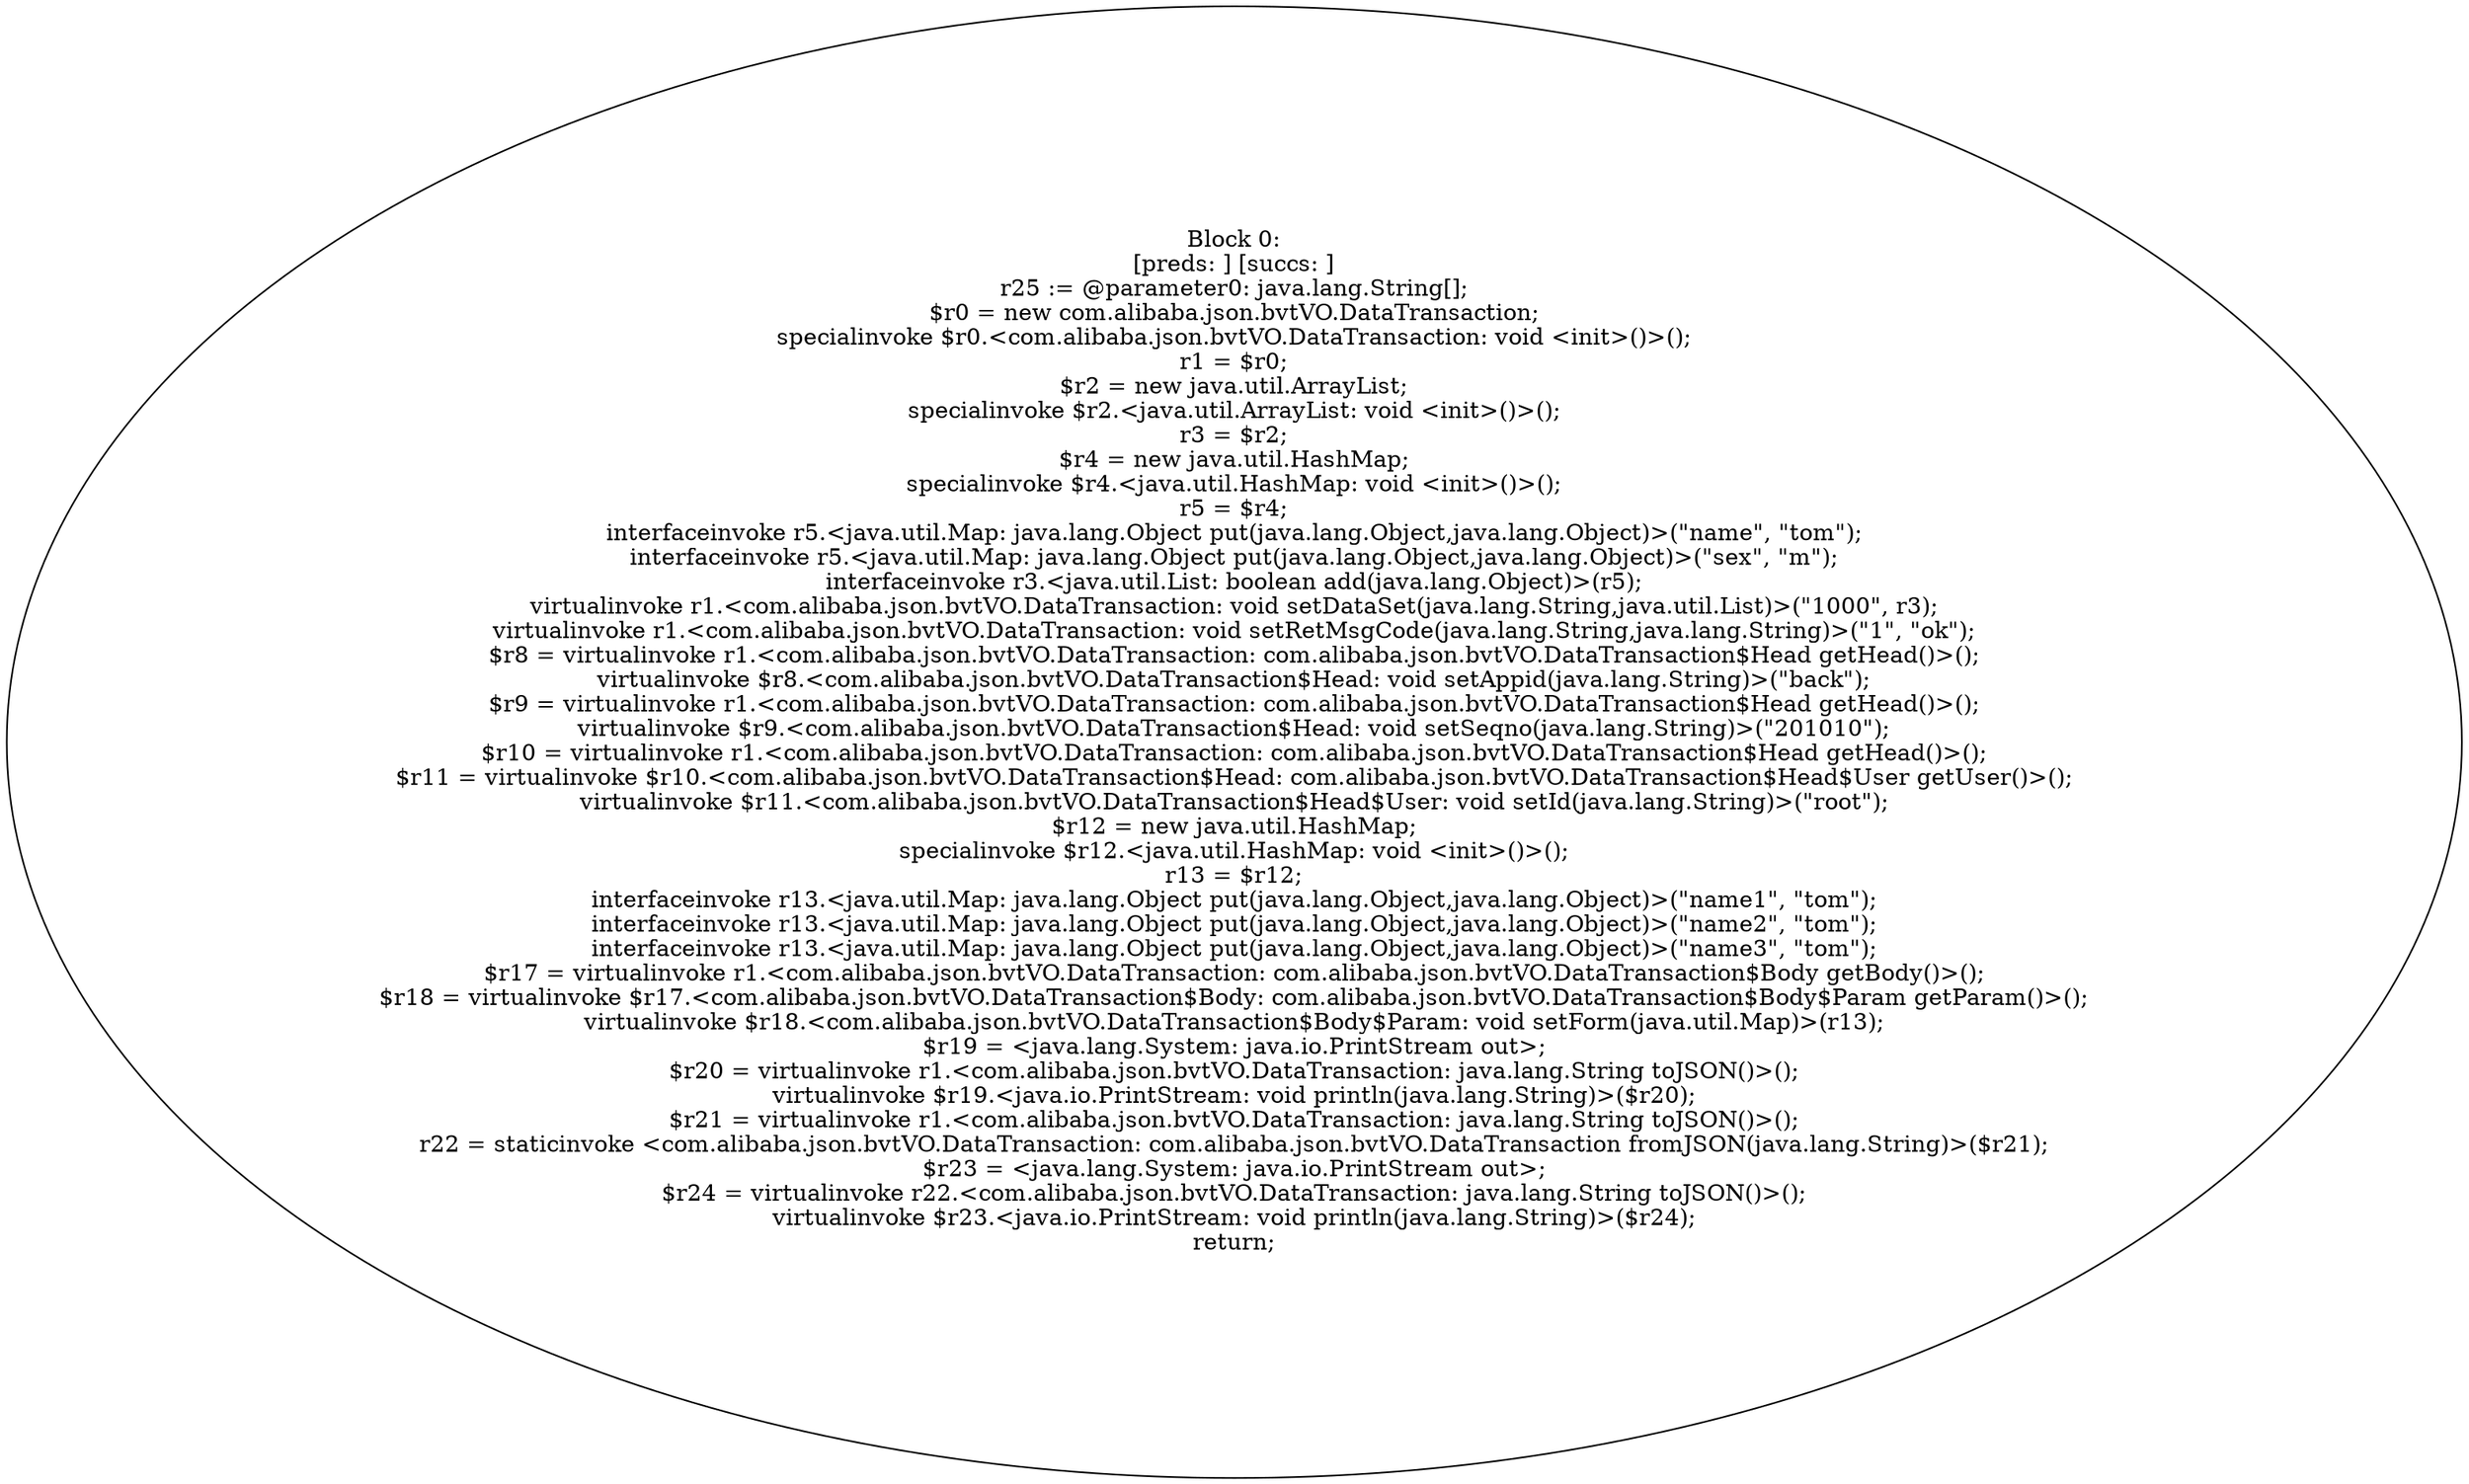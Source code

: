 digraph "unitGraph" {
    "Block 0:
[preds: ] [succs: ]
r25 := @parameter0: java.lang.String[];
$r0 = new com.alibaba.json.bvtVO.DataTransaction;
specialinvoke $r0.<com.alibaba.json.bvtVO.DataTransaction: void <init>()>();
r1 = $r0;
$r2 = new java.util.ArrayList;
specialinvoke $r2.<java.util.ArrayList: void <init>()>();
r3 = $r2;
$r4 = new java.util.HashMap;
specialinvoke $r4.<java.util.HashMap: void <init>()>();
r5 = $r4;
interfaceinvoke r5.<java.util.Map: java.lang.Object put(java.lang.Object,java.lang.Object)>(\"name\", \"tom\");
interfaceinvoke r5.<java.util.Map: java.lang.Object put(java.lang.Object,java.lang.Object)>(\"sex\", \"m\");
interfaceinvoke r3.<java.util.List: boolean add(java.lang.Object)>(r5);
virtualinvoke r1.<com.alibaba.json.bvtVO.DataTransaction: void setDataSet(java.lang.String,java.util.List)>(\"1000\", r3);
virtualinvoke r1.<com.alibaba.json.bvtVO.DataTransaction: void setRetMsgCode(java.lang.String,java.lang.String)>(\"1\", \"ok\");
$r8 = virtualinvoke r1.<com.alibaba.json.bvtVO.DataTransaction: com.alibaba.json.bvtVO.DataTransaction$Head getHead()>();
virtualinvoke $r8.<com.alibaba.json.bvtVO.DataTransaction$Head: void setAppid(java.lang.String)>(\"back\");
$r9 = virtualinvoke r1.<com.alibaba.json.bvtVO.DataTransaction: com.alibaba.json.bvtVO.DataTransaction$Head getHead()>();
virtualinvoke $r9.<com.alibaba.json.bvtVO.DataTransaction$Head: void setSeqno(java.lang.String)>(\"201010\");
$r10 = virtualinvoke r1.<com.alibaba.json.bvtVO.DataTransaction: com.alibaba.json.bvtVO.DataTransaction$Head getHead()>();
$r11 = virtualinvoke $r10.<com.alibaba.json.bvtVO.DataTransaction$Head: com.alibaba.json.bvtVO.DataTransaction$Head$User getUser()>();
virtualinvoke $r11.<com.alibaba.json.bvtVO.DataTransaction$Head$User: void setId(java.lang.String)>(\"root\");
$r12 = new java.util.HashMap;
specialinvoke $r12.<java.util.HashMap: void <init>()>();
r13 = $r12;
interfaceinvoke r13.<java.util.Map: java.lang.Object put(java.lang.Object,java.lang.Object)>(\"name1\", \"tom\");
interfaceinvoke r13.<java.util.Map: java.lang.Object put(java.lang.Object,java.lang.Object)>(\"name2\", \"tom\");
interfaceinvoke r13.<java.util.Map: java.lang.Object put(java.lang.Object,java.lang.Object)>(\"name3\", \"tom\");
$r17 = virtualinvoke r1.<com.alibaba.json.bvtVO.DataTransaction: com.alibaba.json.bvtVO.DataTransaction$Body getBody()>();
$r18 = virtualinvoke $r17.<com.alibaba.json.bvtVO.DataTransaction$Body: com.alibaba.json.bvtVO.DataTransaction$Body$Param getParam()>();
virtualinvoke $r18.<com.alibaba.json.bvtVO.DataTransaction$Body$Param: void setForm(java.util.Map)>(r13);
$r19 = <java.lang.System: java.io.PrintStream out>;
$r20 = virtualinvoke r1.<com.alibaba.json.bvtVO.DataTransaction: java.lang.String toJSON()>();
virtualinvoke $r19.<java.io.PrintStream: void println(java.lang.String)>($r20);
$r21 = virtualinvoke r1.<com.alibaba.json.bvtVO.DataTransaction: java.lang.String toJSON()>();
r22 = staticinvoke <com.alibaba.json.bvtVO.DataTransaction: com.alibaba.json.bvtVO.DataTransaction fromJSON(java.lang.String)>($r21);
$r23 = <java.lang.System: java.io.PrintStream out>;
$r24 = virtualinvoke r22.<com.alibaba.json.bvtVO.DataTransaction: java.lang.String toJSON()>();
virtualinvoke $r23.<java.io.PrintStream: void println(java.lang.String)>($r24);
return;
"
}
